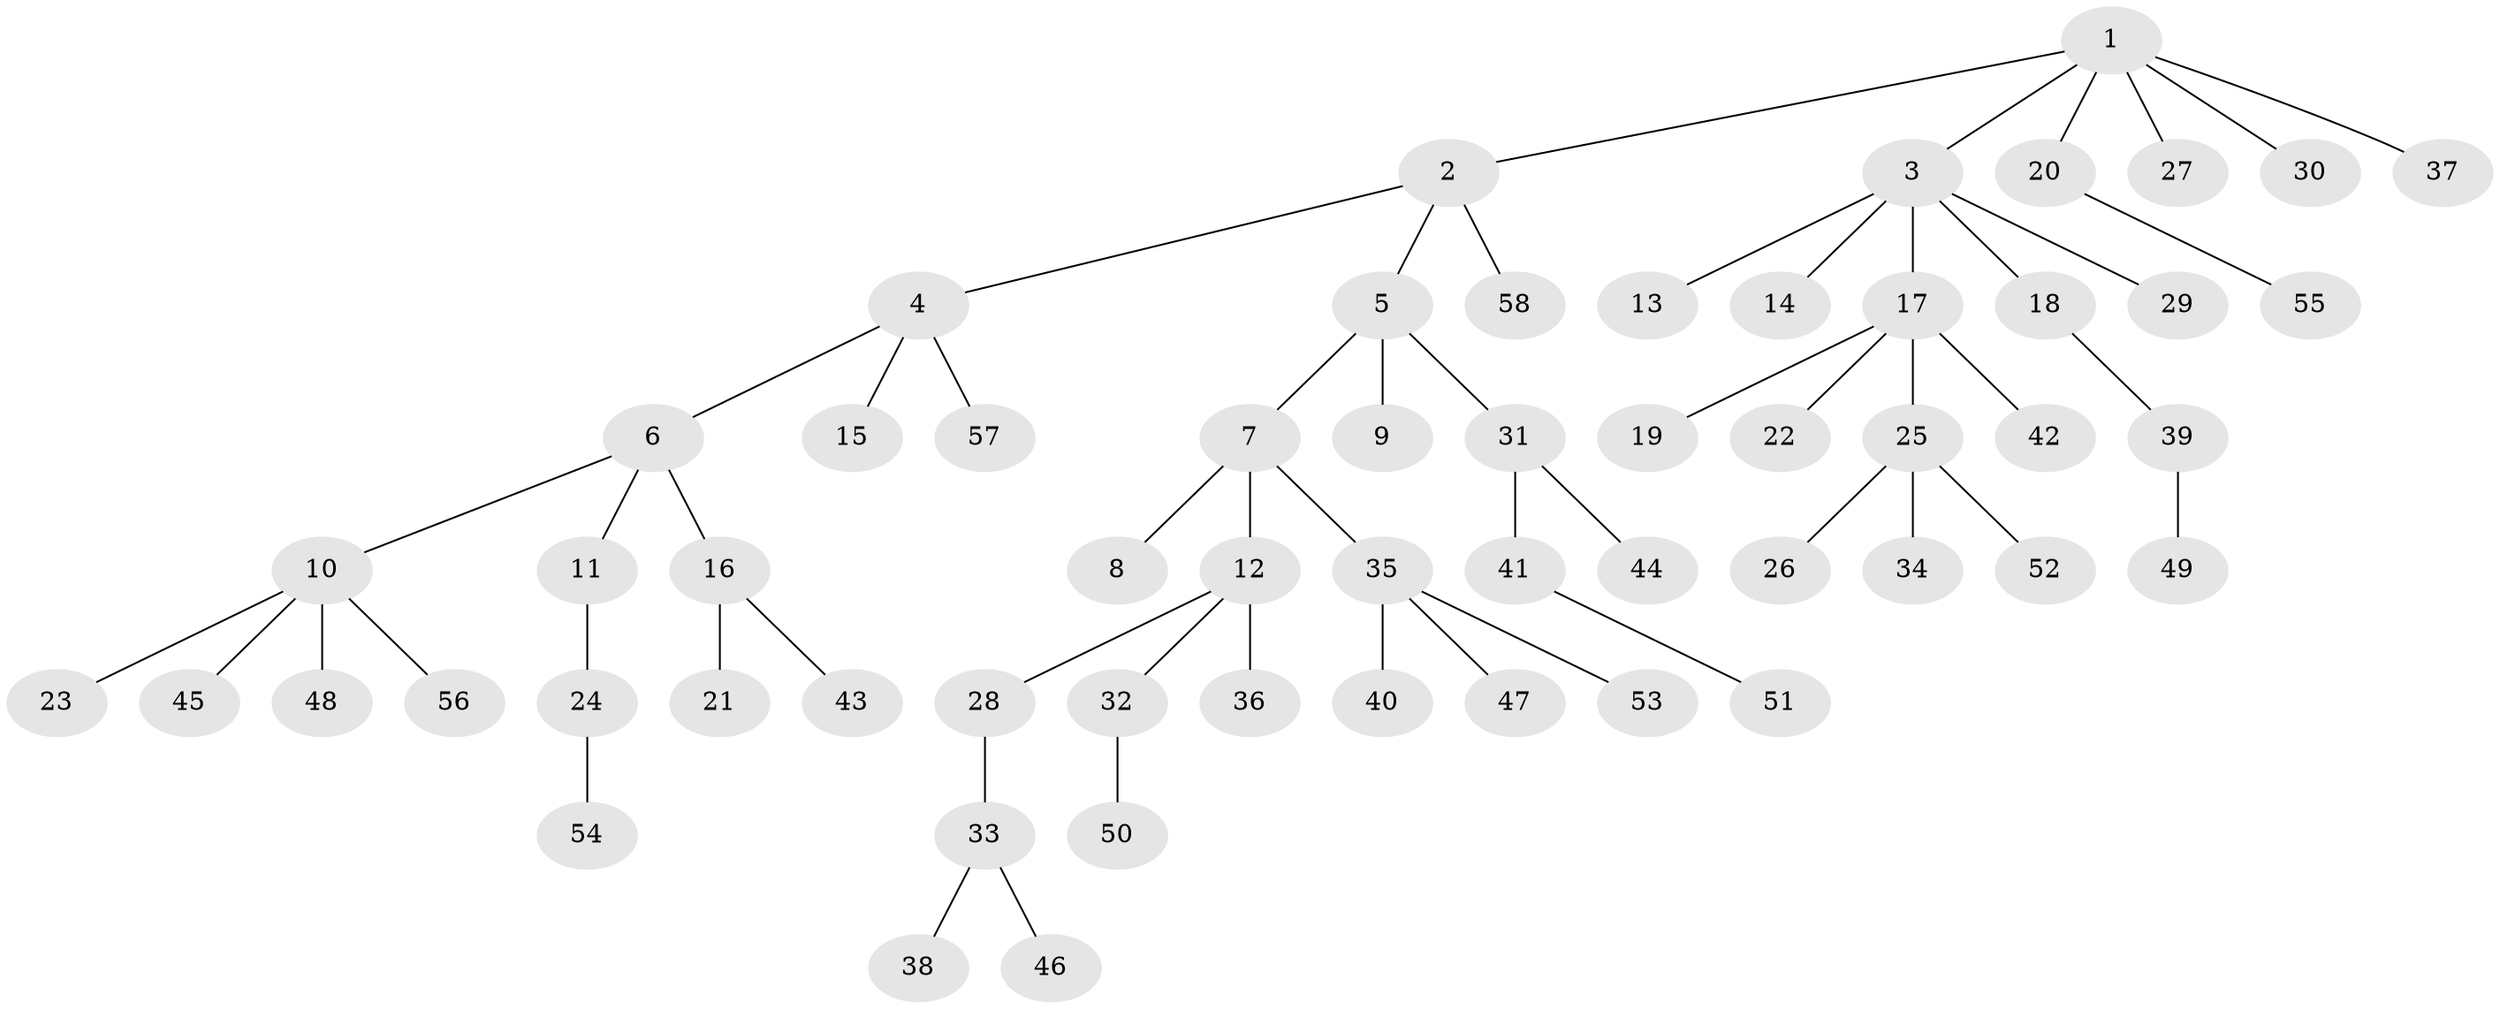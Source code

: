 // coarse degree distribution, {8: 0.025, 6: 0.05, 3: 0.05, 7: 0.025, 4: 0.05, 1: 0.675, 2: 0.125}
// Generated by graph-tools (version 1.1) at 2025/19/03/04/25 18:19:16]
// undirected, 58 vertices, 57 edges
graph export_dot {
graph [start="1"]
  node [color=gray90,style=filled];
  1;
  2;
  3;
  4;
  5;
  6;
  7;
  8;
  9;
  10;
  11;
  12;
  13;
  14;
  15;
  16;
  17;
  18;
  19;
  20;
  21;
  22;
  23;
  24;
  25;
  26;
  27;
  28;
  29;
  30;
  31;
  32;
  33;
  34;
  35;
  36;
  37;
  38;
  39;
  40;
  41;
  42;
  43;
  44;
  45;
  46;
  47;
  48;
  49;
  50;
  51;
  52;
  53;
  54;
  55;
  56;
  57;
  58;
  1 -- 2;
  1 -- 3;
  1 -- 20;
  1 -- 27;
  1 -- 30;
  1 -- 37;
  2 -- 4;
  2 -- 5;
  2 -- 58;
  3 -- 13;
  3 -- 14;
  3 -- 17;
  3 -- 18;
  3 -- 29;
  4 -- 6;
  4 -- 15;
  4 -- 57;
  5 -- 7;
  5 -- 9;
  5 -- 31;
  6 -- 10;
  6 -- 11;
  6 -- 16;
  7 -- 8;
  7 -- 12;
  7 -- 35;
  10 -- 23;
  10 -- 45;
  10 -- 48;
  10 -- 56;
  11 -- 24;
  12 -- 28;
  12 -- 32;
  12 -- 36;
  16 -- 21;
  16 -- 43;
  17 -- 19;
  17 -- 22;
  17 -- 25;
  17 -- 42;
  18 -- 39;
  20 -- 55;
  24 -- 54;
  25 -- 26;
  25 -- 34;
  25 -- 52;
  28 -- 33;
  31 -- 41;
  31 -- 44;
  32 -- 50;
  33 -- 38;
  33 -- 46;
  35 -- 40;
  35 -- 47;
  35 -- 53;
  39 -- 49;
  41 -- 51;
}
